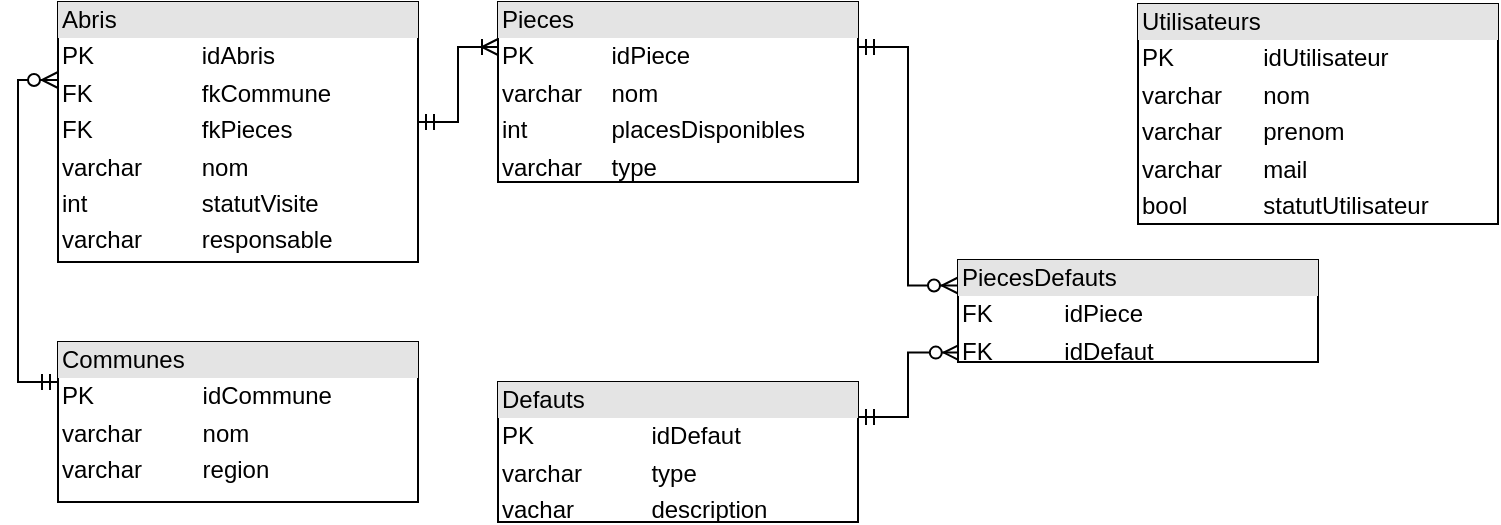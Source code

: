 <mxfile version="14.3.0"><diagram id="np-alaDuWIkHn136rlpi" name="Page-1"><mxGraphModel dx="1422" dy="724" grid="1" gridSize="10" guides="1" tooltips="1" connect="1" arrows="1" fold="1" page="1" pageScale="1" pageWidth="827" pageHeight="1169" math="0" shadow="0"><root><mxCell id="0"/><mxCell id="1" parent="0"/><mxCell id="vOcuqy3RgOtqbLQnUe25-3" style="edgeStyle=orthogonalEdgeStyle;rounded=0;orthogonalLoop=1;jettySize=auto;html=1;exitX=0;exitY=0.3;exitDx=0;exitDy=0;entryX=0;entryY=0.25;entryDx=0;entryDy=0;endArrow=ERmandOne;endFill=0;startArrow=ERzeroToMany;startFill=1;exitPerimeter=0;" parent="1" source="DwIncRIBAWQhcCFPgwUQ-5" target="DwIncRIBAWQhcCFPgwUQ-6" edge="1"><mxGeometry relative="1" as="geometry"/></mxCell><mxCell id="DwIncRIBAWQhcCFPgwUQ-5" value="&lt;div style=&quot;box-sizing: border-box ; width: 100% ; background: #e4e4e4 ; padding: 2px&quot;&gt;Abris&lt;/div&gt;&lt;table style=&quot;width: 100% ; font-size: 1em&quot; cellpadding=&quot;2&quot; cellspacing=&quot;0&quot;&gt;&lt;tbody&gt;&lt;tr&gt;&lt;td&gt;PK&lt;/td&gt;&lt;td&gt;idAbris&lt;/td&gt;&lt;/tr&gt;&lt;tr&gt;&lt;td&gt;FK&lt;/td&gt;&lt;td&gt;fkCommune&lt;br&gt;&lt;/td&gt;&lt;/tr&gt;&lt;tr&gt;&lt;td&gt;FK&lt;/td&gt;&lt;td&gt;fkPieces&lt;/td&gt;&lt;/tr&gt;&lt;tr&gt;&lt;td&gt;varchar&lt;/td&gt;&lt;td&gt;nom&lt;br&gt;&lt;/td&gt;&lt;/tr&gt;&lt;tr&gt;&lt;td&gt;int&lt;/td&gt;&lt;td&gt;statutVisite&lt;/td&gt;&lt;/tr&gt;&lt;tr&gt;&lt;td&gt;varchar&lt;/td&gt;&lt;td&gt;responsable&lt;/td&gt;&lt;/tr&gt;&lt;/tbody&gt;&lt;/table&gt;" style="verticalAlign=top;align=left;overflow=fill;html=1;" parent="1" vertex="1"><mxGeometry x="40" y="40" width="180" height="130" as="geometry"/></mxCell><mxCell id="DwIncRIBAWQhcCFPgwUQ-6" value="&lt;div style=&quot;box-sizing: border-box ; width: 100% ; background: #e4e4e4 ; padding: 2px&quot;&gt;Communes&lt;/div&gt;&lt;table style=&quot;width: 100% ; font-size: 1em&quot; cellpadding=&quot;2&quot; cellspacing=&quot;0&quot;&gt;&lt;tbody&gt;&lt;tr&gt;&lt;td&gt;PK&lt;/td&gt;&lt;td&gt;idCommune&lt;/td&gt;&lt;/tr&gt;&lt;tr&gt;&lt;td&gt;varchar&lt;/td&gt;&lt;td&gt;nom&lt;/td&gt;&lt;/tr&gt;&lt;tr&gt;&lt;td&gt;varchar&lt;/td&gt;&lt;td&gt;region&lt;/td&gt;&lt;/tr&gt;&lt;/tbody&gt;&lt;/table&gt;" style="verticalAlign=top;align=left;overflow=fill;html=1;" parent="1" vertex="1"><mxGeometry x="40" y="210" width="180" height="80" as="geometry"/></mxCell><mxCell id="vOcuqy3RgOtqbLQnUe25-4" style="edgeStyle=orthogonalEdgeStyle;rounded=0;orthogonalLoop=1;jettySize=auto;html=1;exitX=0;exitY=0.25;exitDx=0;exitDy=0;startArrow=ERoneToMany;startFill=0;endArrow=ERmandOne;endFill=0;" parent="1" source="DwIncRIBAWQhcCFPgwUQ-7" edge="1"><mxGeometry relative="1" as="geometry"><mxPoint x="220" y="100" as="targetPoint"/><Array as="points"><mxPoint x="240" y="63"/><mxPoint x="240" y="100"/></Array></mxGeometry></mxCell><mxCell id="DwIncRIBAWQhcCFPgwUQ-7" value="&lt;div style=&quot;box-sizing: border-box ; width: 100% ; background: #e4e4e4 ; padding: 2px&quot;&gt;Pieces&lt;/div&gt;&lt;table style=&quot;width: 100% ; font-size: 1em&quot; cellpadding=&quot;2&quot; cellspacing=&quot;0&quot;&gt;&lt;tbody&gt;&lt;tr&gt;&lt;td&gt;PK&lt;/td&gt;&lt;td&gt;idPiece&lt;/td&gt;&lt;/tr&gt;&lt;tr&gt;&lt;td&gt;varchar&lt;/td&gt;&lt;td&gt;nom&lt;/td&gt;&lt;/tr&gt;&lt;tr&gt;&lt;td&gt;int&lt;/td&gt;&lt;td&gt;placesDisponibles&lt;/td&gt;&lt;/tr&gt;&lt;tr&gt;&lt;td&gt;varchar&lt;/td&gt;&lt;td&gt;type&lt;/td&gt;&lt;/tr&gt;&lt;/tbody&gt;&lt;/table&gt;" style="verticalAlign=top;align=left;overflow=fill;html=1;" parent="1" vertex="1"><mxGeometry x="260" y="40" width="180" height="90" as="geometry"/></mxCell><mxCell id="FTaFut34vyR-Tx1NzgLQ-1" style="edgeStyle=orthogonalEdgeStyle;rounded=0;orthogonalLoop=1;jettySize=auto;html=1;exitX=1;exitY=0.25;exitDx=0;exitDy=0;entryX=0.005;entryY=0.908;entryDx=0;entryDy=0;entryPerimeter=0;endArrow=ERzeroToMany;endFill=1;startArrow=ERmandOne;startFill=0;" parent="1" source="vOcuqy3RgOtqbLQnUe25-1" target="aN8yFe1itkJjNh8bWuXS-1" edge="1"><mxGeometry relative="1" as="geometry"/></mxCell><mxCell id="vOcuqy3RgOtqbLQnUe25-1" value="&lt;div style=&quot;box-sizing: border-box ; width: 100% ; background: #e4e4e4 ; padding: 2px&quot;&gt;Defauts&lt;/div&gt;&lt;table style=&quot;width: 100% ; font-size: 1em&quot; cellpadding=&quot;2&quot; cellspacing=&quot;0&quot;&gt;&lt;tbody&gt;&lt;tr&gt;&lt;td&gt;PK&lt;/td&gt;&lt;td&gt;idDefaut&lt;/td&gt;&lt;/tr&gt;&lt;tr&gt;&lt;td&gt;varchar&lt;/td&gt;&lt;td&gt;type&lt;/td&gt;&lt;/tr&gt;&lt;tr&gt;&lt;td&gt;vachar&lt;/td&gt;&lt;td&gt;description&lt;/td&gt;&lt;/tr&gt;&lt;/tbody&gt;&lt;/table&gt;" style="verticalAlign=top;align=left;overflow=fill;html=1;" parent="1" vertex="1"><mxGeometry x="260" y="230" width="180" height="70" as="geometry"/></mxCell><mxCell id="vOcuqy3RgOtqbLQnUe25-2" value="&lt;div style=&quot;box-sizing: border-box ; width: 100% ; background: #e4e4e4 ; padding: 2px&quot;&gt;Utilisateurs&lt;/div&gt;&lt;table style=&quot;width: 100% ; font-size: 1em&quot; cellpadding=&quot;2&quot; cellspacing=&quot;0&quot;&gt;&lt;tbody&gt;&lt;tr&gt;&lt;td&gt;PK&lt;/td&gt;&lt;td&gt;idUtilisateur&lt;/td&gt;&lt;/tr&gt;&lt;tr&gt;&lt;td&gt;varchar&lt;/td&gt;&lt;td&gt;nom&lt;/td&gt;&lt;/tr&gt;&lt;tr&gt;&lt;td&gt;varchar&lt;/td&gt;&lt;td&gt;prenom&lt;/td&gt;&lt;/tr&gt;&lt;tr&gt;&lt;td&gt;varchar&lt;/td&gt;&lt;td&gt;mail&lt;/td&gt;&lt;/tr&gt;&lt;tr&gt;&lt;td&gt;bool&lt;/td&gt;&lt;td&gt;statutUtilisateur&lt;/td&gt;&lt;/tr&gt;&lt;/tbody&gt;&lt;/table&gt;" style="verticalAlign=top;align=left;overflow=fill;html=1;" parent="1" vertex="1"><mxGeometry x="580" y="41" width="180" height="110" as="geometry"/></mxCell><mxCell id="aN8yFe1itkJjNh8bWuXS-3" style="edgeStyle=orthogonalEdgeStyle;rounded=0;orthogonalLoop=1;jettySize=auto;html=1;exitX=0;exitY=0.25;exitDx=0;exitDy=0;entryX=1;entryY=0.25;entryDx=0;entryDy=0;startArrow=ERzeroToMany;startFill=1;endArrow=ERmandOne;endFill=0;" parent="1" source="aN8yFe1itkJjNh8bWuXS-1" target="DwIncRIBAWQhcCFPgwUQ-7" edge="1"><mxGeometry relative="1" as="geometry"/></mxCell><mxCell id="aN8yFe1itkJjNh8bWuXS-1" value="&lt;div style=&quot;box-sizing: border-box ; width: 100% ; background: #e4e4e4 ; padding: 2px&quot;&gt;PiecesDefauts&lt;/div&gt;&lt;table style=&quot;width: 100% ; font-size: 1em&quot; cellpadding=&quot;2&quot; cellspacing=&quot;0&quot;&gt;&lt;tbody&gt;&lt;tr&gt;&lt;td&gt;FK&lt;/td&gt;&lt;td&gt;idPiece&lt;/td&gt;&lt;/tr&gt;&lt;tr&gt;&lt;td&gt;FK&lt;/td&gt;&lt;td&gt;idDefaut&lt;/td&gt;&lt;/tr&gt;&lt;/tbody&gt;&lt;/table&gt;" style="verticalAlign=top;align=left;overflow=fill;html=1;" parent="1" vertex="1"><mxGeometry x="490" y="169" width="180" height="51" as="geometry"/></mxCell></root></mxGraphModel></diagram></mxfile>